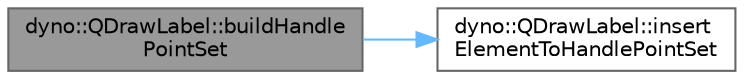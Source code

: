 digraph "dyno::QDrawLabel::buildHandlePointSet"
{
 // LATEX_PDF_SIZE
  bgcolor="transparent";
  edge [fontname=Helvetica,fontsize=10,labelfontname=Helvetica,labelfontsize=10];
  node [fontname=Helvetica,fontsize=10,shape=box,height=0.2,width=0.4];
  rankdir="LR";
  Node1 [id="Node000001",label="dyno::QDrawLabel::buildHandle\lPointSet",height=0.2,width=0.4,color="gray40", fillcolor="grey60", style="filled", fontcolor="black",tooltip=" "];
  Node1 -> Node2 [id="edge1_Node000001_Node000002",color="steelblue1",style="solid",tooltip=" "];
  Node2 [id="Node000002",label="dyno::QDrawLabel::insert\lElementToHandlePointSet",height=0.2,width=0.4,color="grey40", fillcolor="white", style="filled",URL="$classdyno_1_1_q_draw_label.html#a6ff75d52c3c96f157e7fe80fe2792c4c",tooltip=" "];
}
